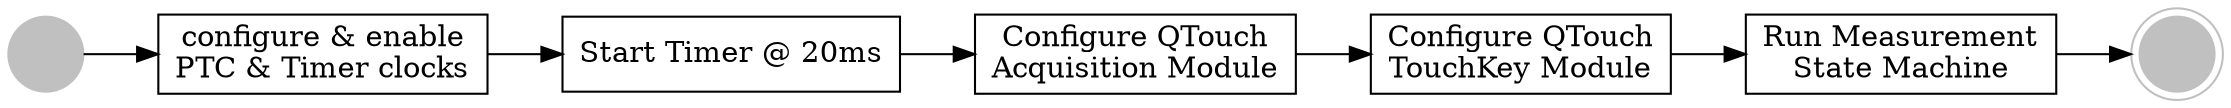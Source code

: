 digraph GeneralSWFlow{
    node [shape=rect];
	rankdir=LR;
	start [shape=circle label="" style=filled color=grey];
    clkconf [label="configure & enable\nPTC & Timer clocks"];
	timer [label="Start Timer @ 20ms"];
    qtconfigacq [label="Configure QTouch\nAcquisition Module"];
    qtconfigkey [label="Configure QTouch\nTouchKey Module"]
    runsm [label="Run Measurement\nState Machine"];

	start -> clkconf-> timer -> qtconfigacq -> qtconfigkey -> runsm -> end;
	end [shape=doublecircle label="" style=filled color=grey];
}

